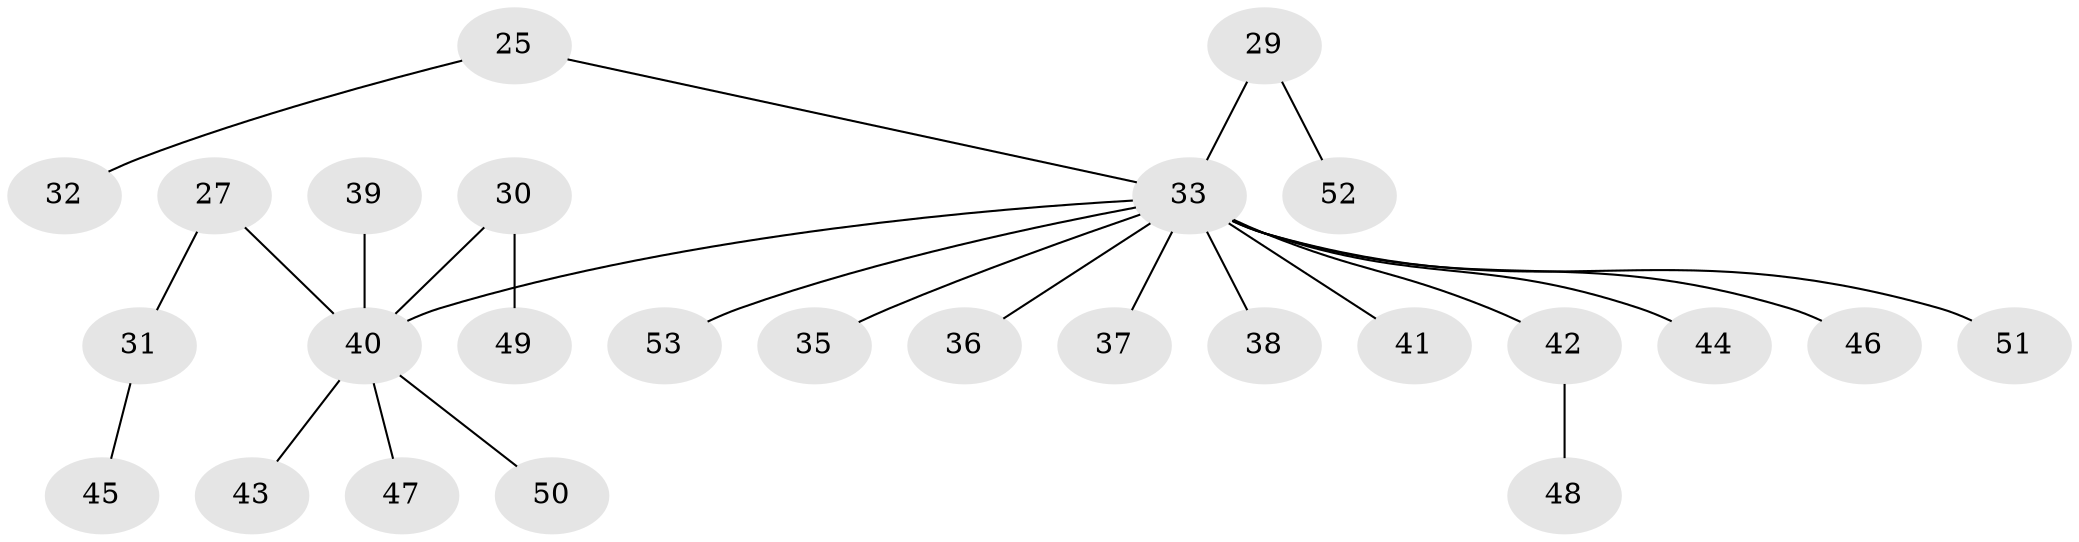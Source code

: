 // original degree distribution, {4: 0.07547169811320754, 6: 0.03773584905660377, 2: 0.3584905660377358, 5: 0.018867924528301886, 3: 0.05660377358490566, 1: 0.4528301886792453}
// Generated by graph-tools (version 1.1) at 2025/53/03/09/25 04:53:27]
// undirected, 26 vertices, 25 edges
graph export_dot {
graph [start="1"]
  node [color=gray90,style=filled];
  25 [super="+19"];
  27;
  29;
  30;
  31;
  32;
  33 [super="+10+13+15+16+24+26+22"];
  35;
  36;
  37;
  38;
  39;
  40 [super="+34+12+28+11+14+18"];
  41 [super="+20"];
  42;
  43;
  44;
  45;
  46;
  47;
  48;
  49;
  50;
  51;
  52;
  53;
  25 -- 32;
  25 -- 33;
  27 -- 31;
  27 -- 40;
  29 -- 52;
  29 -- 33;
  30 -- 49;
  30 -- 40;
  31 -- 45;
  33 -- 36;
  33 -- 40;
  33 -- 42;
  33 -- 44;
  33 -- 51;
  33 -- 35;
  33 -- 53;
  33 -- 41;
  33 -- 37;
  33 -- 38;
  33 -- 46;
  39 -- 40;
  40 -- 43;
  40 -- 50;
  40 -- 47;
  42 -- 48;
}
